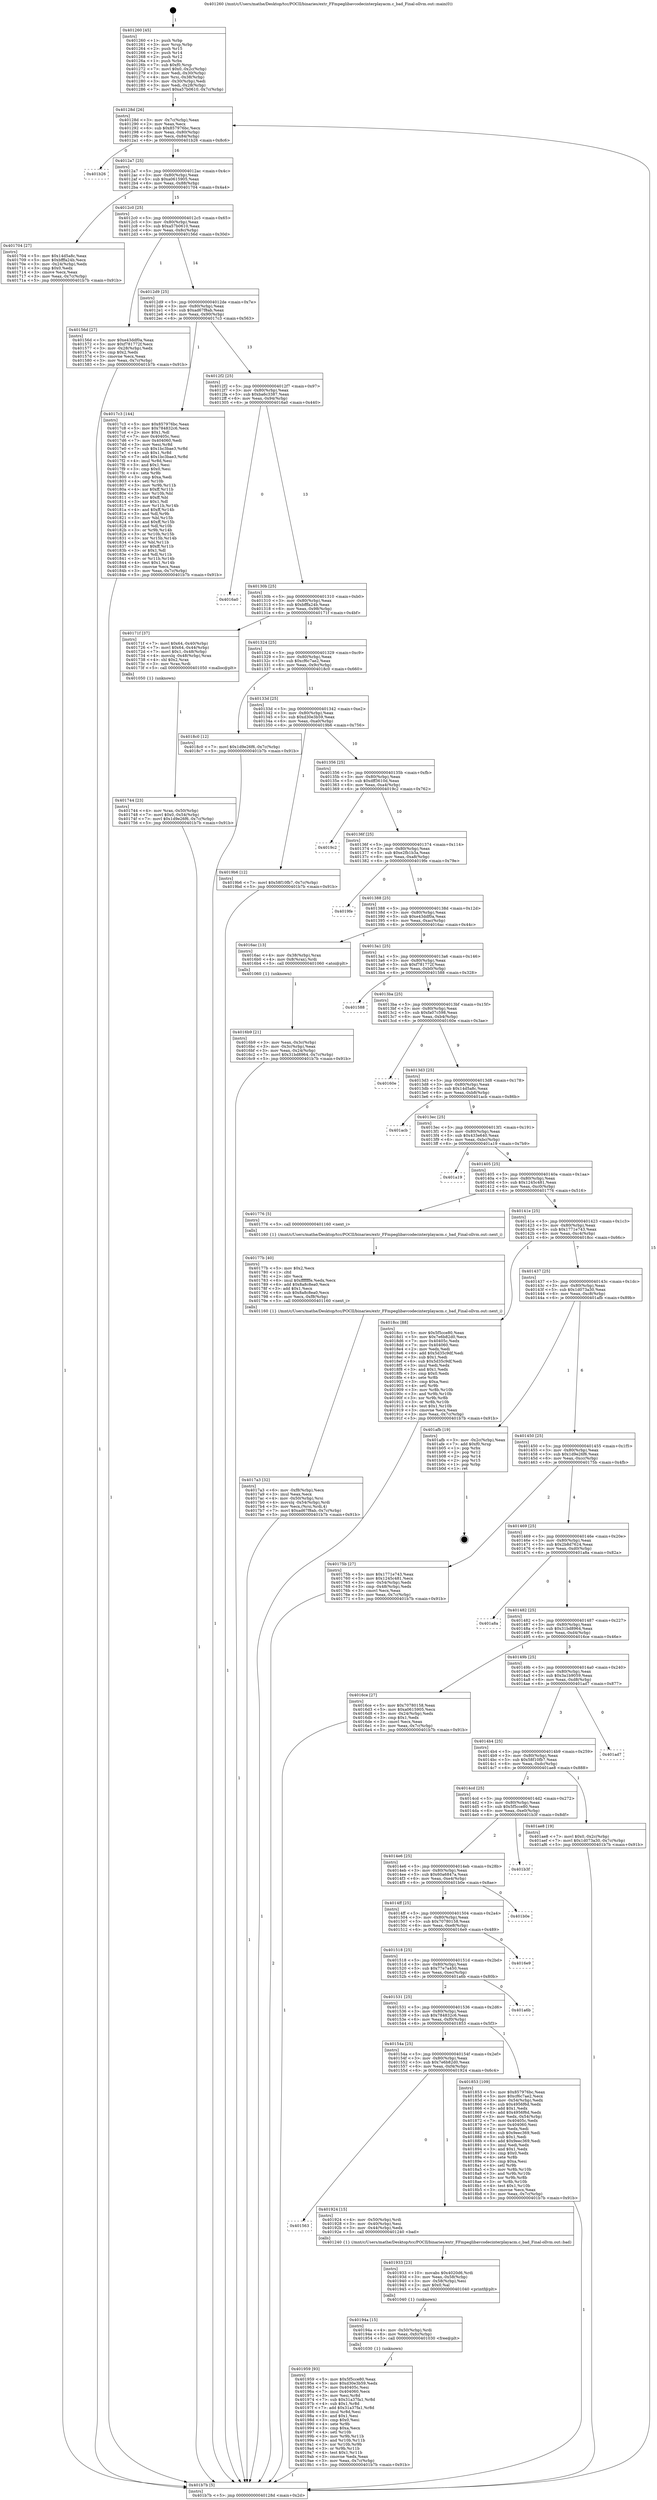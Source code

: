 digraph "0x401260" {
  label = "0x401260 (/mnt/c/Users/mathe/Desktop/tcc/POCII/binaries/extr_FFmpeglibavcodecinterplayacm.c_bad_Final-ollvm.out::main(0))"
  labelloc = "t"
  node[shape=record]

  Entry [label="",width=0.3,height=0.3,shape=circle,fillcolor=black,style=filled]
  "0x40128d" [label="{
     0x40128d [26]\l
     | [instrs]\l
     &nbsp;&nbsp;0x40128d \<+3\>: mov -0x7c(%rbp),%eax\l
     &nbsp;&nbsp;0x401290 \<+2\>: mov %eax,%ecx\l
     &nbsp;&nbsp;0x401292 \<+6\>: sub $0x857976bc,%ecx\l
     &nbsp;&nbsp;0x401298 \<+3\>: mov %eax,-0x80(%rbp)\l
     &nbsp;&nbsp;0x40129b \<+6\>: mov %ecx,-0x84(%rbp)\l
     &nbsp;&nbsp;0x4012a1 \<+6\>: je 0000000000401b26 \<main+0x8c6\>\l
  }"]
  "0x401b26" [label="{
     0x401b26\l
  }", style=dashed]
  "0x4012a7" [label="{
     0x4012a7 [25]\l
     | [instrs]\l
     &nbsp;&nbsp;0x4012a7 \<+5\>: jmp 00000000004012ac \<main+0x4c\>\l
     &nbsp;&nbsp;0x4012ac \<+3\>: mov -0x80(%rbp),%eax\l
     &nbsp;&nbsp;0x4012af \<+5\>: sub $0xa0615905,%eax\l
     &nbsp;&nbsp;0x4012b4 \<+6\>: mov %eax,-0x88(%rbp)\l
     &nbsp;&nbsp;0x4012ba \<+6\>: je 0000000000401704 \<main+0x4a4\>\l
  }"]
  Exit [label="",width=0.3,height=0.3,shape=circle,fillcolor=black,style=filled,peripheries=2]
  "0x401704" [label="{
     0x401704 [27]\l
     | [instrs]\l
     &nbsp;&nbsp;0x401704 \<+5\>: mov $0x14d5a8c,%eax\l
     &nbsp;&nbsp;0x401709 \<+5\>: mov $0xbfffa24b,%ecx\l
     &nbsp;&nbsp;0x40170e \<+3\>: mov -0x24(%rbp),%edx\l
     &nbsp;&nbsp;0x401711 \<+3\>: cmp $0x0,%edx\l
     &nbsp;&nbsp;0x401714 \<+3\>: cmove %ecx,%eax\l
     &nbsp;&nbsp;0x401717 \<+3\>: mov %eax,-0x7c(%rbp)\l
     &nbsp;&nbsp;0x40171a \<+5\>: jmp 0000000000401b7b \<main+0x91b\>\l
  }"]
  "0x4012c0" [label="{
     0x4012c0 [25]\l
     | [instrs]\l
     &nbsp;&nbsp;0x4012c0 \<+5\>: jmp 00000000004012c5 \<main+0x65\>\l
     &nbsp;&nbsp;0x4012c5 \<+3\>: mov -0x80(%rbp),%eax\l
     &nbsp;&nbsp;0x4012c8 \<+5\>: sub $0xa57b0610,%eax\l
     &nbsp;&nbsp;0x4012cd \<+6\>: mov %eax,-0x8c(%rbp)\l
     &nbsp;&nbsp;0x4012d3 \<+6\>: je 000000000040156d \<main+0x30d\>\l
  }"]
  "0x401959" [label="{
     0x401959 [93]\l
     | [instrs]\l
     &nbsp;&nbsp;0x401959 \<+5\>: mov $0x5f5cce80,%eax\l
     &nbsp;&nbsp;0x40195e \<+5\>: mov $0xd30e3b59,%edx\l
     &nbsp;&nbsp;0x401963 \<+7\>: mov 0x40405c,%esi\l
     &nbsp;&nbsp;0x40196a \<+7\>: mov 0x404060,%ecx\l
     &nbsp;&nbsp;0x401971 \<+3\>: mov %esi,%r8d\l
     &nbsp;&nbsp;0x401974 \<+7\>: sub $0x31a37fa1,%r8d\l
     &nbsp;&nbsp;0x40197b \<+4\>: sub $0x1,%r8d\l
     &nbsp;&nbsp;0x40197f \<+7\>: add $0x31a37fa1,%r8d\l
     &nbsp;&nbsp;0x401986 \<+4\>: imul %r8d,%esi\l
     &nbsp;&nbsp;0x40198a \<+3\>: and $0x1,%esi\l
     &nbsp;&nbsp;0x40198d \<+3\>: cmp $0x0,%esi\l
     &nbsp;&nbsp;0x401990 \<+4\>: sete %r9b\l
     &nbsp;&nbsp;0x401994 \<+3\>: cmp $0xa,%ecx\l
     &nbsp;&nbsp;0x401997 \<+4\>: setl %r10b\l
     &nbsp;&nbsp;0x40199b \<+3\>: mov %r9b,%r11b\l
     &nbsp;&nbsp;0x40199e \<+3\>: and %r10b,%r11b\l
     &nbsp;&nbsp;0x4019a1 \<+3\>: xor %r10b,%r9b\l
     &nbsp;&nbsp;0x4019a4 \<+3\>: or %r9b,%r11b\l
     &nbsp;&nbsp;0x4019a7 \<+4\>: test $0x1,%r11b\l
     &nbsp;&nbsp;0x4019ab \<+3\>: cmovne %edx,%eax\l
     &nbsp;&nbsp;0x4019ae \<+3\>: mov %eax,-0x7c(%rbp)\l
     &nbsp;&nbsp;0x4019b1 \<+5\>: jmp 0000000000401b7b \<main+0x91b\>\l
  }"]
  "0x40156d" [label="{
     0x40156d [27]\l
     | [instrs]\l
     &nbsp;&nbsp;0x40156d \<+5\>: mov $0xe43ddf0a,%eax\l
     &nbsp;&nbsp;0x401572 \<+5\>: mov $0xf781772f,%ecx\l
     &nbsp;&nbsp;0x401577 \<+3\>: mov -0x28(%rbp),%edx\l
     &nbsp;&nbsp;0x40157a \<+3\>: cmp $0x2,%edx\l
     &nbsp;&nbsp;0x40157d \<+3\>: cmovne %ecx,%eax\l
     &nbsp;&nbsp;0x401580 \<+3\>: mov %eax,-0x7c(%rbp)\l
     &nbsp;&nbsp;0x401583 \<+5\>: jmp 0000000000401b7b \<main+0x91b\>\l
  }"]
  "0x4012d9" [label="{
     0x4012d9 [25]\l
     | [instrs]\l
     &nbsp;&nbsp;0x4012d9 \<+5\>: jmp 00000000004012de \<main+0x7e\>\l
     &nbsp;&nbsp;0x4012de \<+3\>: mov -0x80(%rbp),%eax\l
     &nbsp;&nbsp;0x4012e1 \<+5\>: sub $0xad67f8ab,%eax\l
     &nbsp;&nbsp;0x4012e6 \<+6\>: mov %eax,-0x90(%rbp)\l
     &nbsp;&nbsp;0x4012ec \<+6\>: je 00000000004017c3 \<main+0x563\>\l
  }"]
  "0x401b7b" [label="{
     0x401b7b [5]\l
     | [instrs]\l
     &nbsp;&nbsp;0x401b7b \<+5\>: jmp 000000000040128d \<main+0x2d\>\l
  }"]
  "0x401260" [label="{
     0x401260 [45]\l
     | [instrs]\l
     &nbsp;&nbsp;0x401260 \<+1\>: push %rbp\l
     &nbsp;&nbsp;0x401261 \<+3\>: mov %rsp,%rbp\l
     &nbsp;&nbsp;0x401264 \<+2\>: push %r15\l
     &nbsp;&nbsp;0x401266 \<+2\>: push %r14\l
     &nbsp;&nbsp;0x401268 \<+2\>: push %r12\l
     &nbsp;&nbsp;0x40126a \<+1\>: push %rbx\l
     &nbsp;&nbsp;0x40126b \<+7\>: sub $0xf0,%rsp\l
     &nbsp;&nbsp;0x401272 \<+7\>: movl $0x0,-0x2c(%rbp)\l
     &nbsp;&nbsp;0x401279 \<+3\>: mov %edi,-0x30(%rbp)\l
     &nbsp;&nbsp;0x40127c \<+4\>: mov %rsi,-0x38(%rbp)\l
     &nbsp;&nbsp;0x401280 \<+3\>: mov -0x30(%rbp),%edi\l
     &nbsp;&nbsp;0x401283 \<+3\>: mov %edi,-0x28(%rbp)\l
     &nbsp;&nbsp;0x401286 \<+7\>: movl $0xa57b0610,-0x7c(%rbp)\l
  }"]
  "0x40194a" [label="{
     0x40194a [15]\l
     | [instrs]\l
     &nbsp;&nbsp;0x40194a \<+4\>: mov -0x50(%rbp),%rdi\l
     &nbsp;&nbsp;0x40194e \<+6\>: mov %eax,-0xfc(%rbp)\l
     &nbsp;&nbsp;0x401954 \<+5\>: call 0000000000401030 \<free@plt\>\l
     | [calls]\l
     &nbsp;&nbsp;0x401030 \{1\} (unknown)\l
  }"]
  "0x4017c3" [label="{
     0x4017c3 [144]\l
     | [instrs]\l
     &nbsp;&nbsp;0x4017c3 \<+5\>: mov $0x857976bc,%eax\l
     &nbsp;&nbsp;0x4017c8 \<+5\>: mov $0x784832c6,%ecx\l
     &nbsp;&nbsp;0x4017cd \<+2\>: mov $0x1,%dl\l
     &nbsp;&nbsp;0x4017cf \<+7\>: mov 0x40405c,%esi\l
     &nbsp;&nbsp;0x4017d6 \<+7\>: mov 0x404060,%edi\l
     &nbsp;&nbsp;0x4017dd \<+3\>: mov %esi,%r8d\l
     &nbsp;&nbsp;0x4017e0 \<+7\>: sub $0x1bc3bae3,%r8d\l
     &nbsp;&nbsp;0x4017e7 \<+4\>: sub $0x1,%r8d\l
     &nbsp;&nbsp;0x4017eb \<+7\>: add $0x1bc3bae3,%r8d\l
     &nbsp;&nbsp;0x4017f2 \<+4\>: imul %r8d,%esi\l
     &nbsp;&nbsp;0x4017f6 \<+3\>: and $0x1,%esi\l
     &nbsp;&nbsp;0x4017f9 \<+3\>: cmp $0x0,%esi\l
     &nbsp;&nbsp;0x4017fc \<+4\>: sete %r9b\l
     &nbsp;&nbsp;0x401800 \<+3\>: cmp $0xa,%edi\l
     &nbsp;&nbsp;0x401803 \<+4\>: setl %r10b\l
     &nbsp;&nbsp;0x401807 \<+3\>: mov %r9b,%r11b\l
     &nbsp;&nbsp;0x40180a \<+4\>: xor $0xff,%r11b\l
     &nbsp;&nbsp;0x40180e \<+3\>: mov %r10b,%bl\l
     &nbsp;&nbsp;0x401811 \<+3\>: xor $0xff,%bl\l
     &nbsp;&nbsp;0x401814 \<+3\>: xor $0x1,%dl\l
     &nbsp;&nbsp;0x401817 \<+3\>: mov %r11b,%r14b\l
     &nbsp;&nbsp;0x40181a \<+4\>: and $0xff,%r14b\l
     &nbsp;&nbsp;0x40181e \<+3\>: and %dl,%r9b\l
     &nbsp;&nbsp;0x401821 \<+3\>: mov %bl,%r15b\l
     &nbsp;&nbsp;0x401824 \<+4\>: and $0xff,%r15b\l
     &nbsp;&nbsp;0x401828 \<+3\>: and %dl,%r10b\l
     &nbsp;&nbsp;0x40182b \<+3\>: or %r9b,%r14b\l
     &nbsp;&nbsp;0x40182e \<+3\>: or %r10b,%r15b\l
     &nbsp;&nbsp;0x401831 \<+3\>: xor %r15b,%r14b\l
     &nbsp;&nbsp;0x401834 \<+3\>: or %bl,%r11b\l
     &nbsp;&nbsp;0x401837 \<+4\>: xor $0xff,%r11b\l
     &nbsp;&nbsp;0x40183b \<+3\>: or $0x1,%dl\l
     &nbsp;&nbsp;0x40183e \<+3\>: and %dl,%r11b\l
     &nbsp;&nbsp;0x401841 \<+3\>: or %r11b,%r14b\l
     &nbsp;&nbsp;0x401844 \<+4\>: test $0x1,%r14b\l
     &nbsp;&nbsp;0x401848 \<+3\>: cmovne %ecx,%eax\l
     &nbsp;&nbsp;0x40184b \<+3\>: mov %eax,-0x7c(%rbp)\l
     &nbsp;&nbsp;0x40184e \<+5\>: jmp 0000000000401b7b \<main+0x91b\>\l
  }"]
  "0x4012f2" [label="{
     0x4012f2 [25]\l
     | [instrs]\l
     &nbsp;&nbsp;0x4012f2 \<+5\>: jmp 00000000004012f7 \<main+0x97\>\l
     &nbsp;&nbsp;0x4012f7 \<+3\>: mov -0x80(%rbp),%eax\l
     &nbsp;&nbsp;0x4012fa \<+5\>: sub $0xba6c3387,%eax\l
     &nbsp;&nbsp;0x4012ff \<+6\>: mov %eax,-0x94(%rbp)\l
     &nbsp;&nbsp;0x401305 \<+6\>: je 00000000004016a0 \<main+0x440\>\l
  }"]
  "0x401933" [label="{
     0x401933 [23]\l
     | [instrs]\l
     &nbsp;&nbsp;0x401933 \<+10\>: movabs $0x4020d6,%rdi\l
     &nbsp;&nbsp;0x40193d \<+3\>: mov %eax,-0x58(%rbp)\l
     &nbsp;&nbsp;0x401940 \<+3\>: mov -0x58(%rbp),%esi\l
     &nbsp;&nbsp;0x401943 \<+2\>: mov $0x0,%al\l
     &nbsp;&nbsp;0x401945 \<+5\>: call 0000000000401040 \<printf@plt\>\l
     | [calls]\l
     &nbsp;&nbsp;0x401040 \{1\} (unknown)\l
  }"]
  "0x4016a0" [label="{
     0x4016a0\l
  }", style=dashed]
  "0x40130b" [label="{
     0x40130b [25]\l
     | [instrs]\l
     &nbsp;&nbsp;0x40130b \<+5\>: jmp 0000000000401310 \<main+0xb0\>\l
     &nbsp;&nbsp;0x401310 \<+3\>: mov -0x80(%rbp),%eax\l
     &nbsp;&nbsp;0x401313 \<+5\>: sub $0xbfffa24b,%eax\l
     &nbsp;&nbsp;0x401318 \<+6\>: mov %eax,-0x98(%rbp)\l
     &nbsp;&nbsp;0x40131e \<+6\>: je 000000000040171f \<main+0x4bf\>\l
  }"]
  "0x401563" [label="{
     0x401563\l
  }", style=dashed]
  "0x40171f" [label="{
     0x40171f [37]\l
     | [instrs]\l
     &nbsp;&nbsp;0x40171f \<+7\>: movl $0x64,-0x40(%rbp)\l
     &nbsp;&nbsp;0x401726 \<+7\>: movl $0x64,-0x44(%rbp)\l
     &nbsp;&nbsp;0x40172d \<+7\>: movl $0x1,-0x48(%rbp)\l
     &nbsp;&nbsp;0x401734 \<+4\>: movslq -0x48(%rbp),%rax\l
     &nbsp;&nbsp;0x401738 \<+4\>: shl $0x2,%rax\l
     &nbsp;&nbsp;0x40173c \<+3\>: mov %rax,%rdi\l
     &nbsp;&nbsp;0x40173f \<+5\>: call 0000000000401050 \<malloc@plt\>\l
     | [calls]\l
     &nbsp;&nbsp;0x401050 \{1\} (unknown)\l
  }"]
  "0x401324" [label="{
     0x401324 [25]\l
     | [instrs]\l
     &nbsp;&nbsp;0x401324 \<+5\>: jmp 0000000000401329 \<main+0xc9\>\l
     &nbsp;&nbsp;0x401329 \<+3\>: mov -0x80(%rbp),%eax\l
     &nbsp;&nbsp;0x40132c \<+5\>: sub $0xcf6c7ae2,%eax\l
     &nbsp;&nbsp;0x401331 \<+6\>: mov %eax,-0x9c(%rbp)\l
     &nbsp;&nbsp;0x401337 \<+6\>: je 00000000004018c0 \<main+0x660\>\l
  }"]
  "0x401924" [label="{
     0x401924 [15]\l
     | [instrs]\l
     &nbsp;&nbsp;0x401924 \<+4\>: mov -0x50(%rbp),%rdi\l
     &nbsp;&nbsp;0x401928 \<+3\>: mov -0x40(%rbp),%esi\l
     &nbsp;&nbsp;0x40192b \<+3\>: mov -0x44(%rbp),%edx\l
     &nbsp;&nbsp;0x40192e \<+5\>: call 0000000000401240 \<bad\>\l
     | [calls]\l
     &nbsp;&nbsp;0x401240 \{1\} (/mnt/c/Users/mathe/Desktop/tcc/POCII/binaries/extr_FFmpeglibavcodecinterplayacm.c_bad_Final-ollvm.out::bad)\l
  }"]
  "0x4018c0" [label="{
     0x4018c0 [12]\l
     | [instrs]\l
     &nbsp;&nbsp;0x4018c0 \<+7\>: movl $0x1d9e26f6,-0x7c(%rbp)\l
     &nbsp;&nbsp;0x4018c7 \<+5\>: jmp 0000000000401b7b \<main+0x91b\>\l
  }"]
  "0x40133d" [label="{
     0x40133d [25]\l
     | [instrs]\l
     &nbsp;&nbsp;0x40133d \<+5\>: jmp 0000000000401342 \<main+0xe2\>\l
     &nbsp;&nbsp;0x401342 \<+3\>: mov -0x80(%rbp),%eax\l
     &nbsp;&nbsp;0x401345 \<+5\>: sub $0xd30e3b59,%eax\l
     &nbsp;&nbsp;0x40134a \<+6\>: mov %eax,-0xa0(%rbp)\l
     &nbsp;&nbsp;0x401350 \<+6\>: je 00000000004019b6 \<main+0x756\>\l
  }"]
  "0x40154a" [label="{
     0x40154a [25]\l
     | [instrs]\l
     &nbsp;&nbsp;0x40154a \<+5\>: jmp 000000000040154f \<main+0x2ef\>\l
     &nbsp;&nbsp;0x40154f \<+3\>: mov -0x80(%rbp),%eax\l
     &nbsp;&nbsp;0x401552 \<+5\>: sub $0x7e6b82d0,%eax\l
     &nbsp;&nbsp;0x401557 \<+6\>: mov %eax,-0xf4(%rbp)\l
     &nbsp;&nbsp;0x40155d \<+6\>: je 0000000000401924 \<main+0x6c4\>\l
  }"]
  "0x4019b6" [label="{
     0x4019b6 [12]\l
     | [instrs]\l
     &nbsp;&nbsp;0x4019b6 \<+7\>: movl $0x58f10fb7,-0x7c(%rbp)\l
     &nbsp;&nbsp;0x4019bd \<+5\>: jmp 0000000000401b7b \<main+0x91b\>\l
  }"]
  "0x401356" [label="{
     0x401356 [25]\l
     | [instrs]\l
     &nbsp;&nbsp;0x401356 \<+5\>: jmp 000000000040135b \<main+0xfb\>\l
     &nbsp;&nbsp;0x40135b \<+3\>: mov -0x80(%rbp),%eax\l
     &nbsp;&nbsp;0x40135e \<+5\>: sub $0xdff3610d,%eax\l
     &nbsp;&nbsp;0x401363 \<+6\>: mov %eax,-0xa4(%rbp)\l
     &nbsp;&nbsp;0x401369 \<+6\>: je 00000000004019c2 \<main+0x762\>\l
  }"]
  "0x401853" [label="{
     0x401853 [109]\l
     | [instrs]\l
     &nbsp;&nbsp;0x401853 \<+5\>: mov $0x857976bc,%eax\l
     &nbsp;&nbsp;0x401858 \<+5\>: mov $0xcf6c7ae2,%ecx\l
     &nbsp;&nbsp;0x40185d \<+3\>: mov -0x54(%rbp),%edx\l
     &nbsp;&nbsp;0x401860 \<+6\>: sub $0x4956f6d,%edx\l
     &nbsp;&nbsp;0x401866 \<+3\>: add $0x1,%edx\l
     &nbsp;&nbsp;0x401869 \<+6\>: add $0x4956f6d,%edx\l
     &nbsp;&nbsp;0x40186f \<+3\>: mov %edx,-0x54(%rbp)\l
     &nbsp;&nbsp;0x401872 \<+7\>: mov 0x40405c,%edx\l
     &nbsp;&nbsp;0x401879 \<+7\>: mov 0x404060,%esi\l
     &nbsp;&nbsp;0x401880 \<+2\>: mov %edx,%edi\l
     &nbsp;&nbsp;0x401882 \<+6\>: sub $0x9eec369,%edi\l
     &nbsp;&nbsp;0x401888 \<+3\>: sub $0x1,%edi\l
     &nbsp;&nbsp;0x40188b \<+6\>: add $0x9eec369,%edi\l
     &nbsp;&nbsp;0x401891 \<+3\>: imul %edi,%edx\l
     &nbsp;&nbsp;0x401894 \<+3\>: and $0x1,%edx\l
     &nbsp;&nbsp;0x401897 \<+3\>: cmp $0x0,%edx\l
     &nbsp;&nbsp;0x40189a \<+4\>: sete %r8b\l
     &nbsp;&nbsp;0x40189e \<+3\>: cmp $0xa,%esi\l
     &nbsp;&nbsp;0x4018a1 \<+4\>: setl %r9b\l
     &nbsp;&nbsp;0x4018a5 \<+3\>: mov %r8b,%r10b\l
     &nbsp;&nbsp;0x4018a8 \<+3\>: and %r9b,%r10b\l
     &nbsp;&nbsp;0x4018ab \<+3\>: xor %r9b,%r8b\l
     &nbsp;&nbsp;0x4018ae \<+3\>: or %r8b,%r10b\l
     &nbsp;&nbsp;0x4018b1 \<+4\>: test $0x1,%r10b\l
     &nbsp;&nbsp;0x4018b5 \<+3\>: cmovne %ecx,%eax\l
     &nbsp;&nbsp;0x4018b8 \<+3\>: mov %eax,-0x7c(%rbp)\l
     &nbsp;&nbsp;0x4018bb \<+5\>: jmp 0000000000401b7b \<main+0x91b\>\l
  }"]
  "0x4019c2" [label="{
     0x4019c2\l
  }", style=dashed]
  "0x40136f" [label="{
     0x40136f [25]\l
     | [instrs]\l
     &nbsp;&nbsp;0x40136f \<+5\>: jmp 0000000000401374 \<main+0x114\>\l
     &nbsp;&nbsp;0x401374 \<+3\>: mov -0x80(%rbp),%eax\l
     &nbsp;&nbsp;0x401377 \<+5\>: sub $0xe2fb1b3a,%eax\l
     &nbsp;&nbsp;0x40137c \<+6\>: mov %eax,-0xa8(%rbp)\l
     &nbsp;&nbsp;0x401382 \<+6\>: je 00000000004019fe \<main+0x79e\>\l
  }"]
  "0x401531" [label="{
     0x401531 [25]\l
     | [instrs]\l
     &nbsp;&nbsp;0x401531 \<+5\>: jmp 0000000000401536 \<main+0x2d6\>\l
     &nbsp;&nbsp;0x401536 \<+3\>: mov -0x80(%rbp),%eax\l
     &nbsp;&nbsp;0x401539 \<+5\>: sub $0x784832c6,%eax\l
     &nbsp;&nbsp;0x40153e \<+6\>: mov %eax,-0xf0(%rbp)\l
     &nbsp;&nbsp;0x401544 \<+6\>: je 0000000000401853 \<main+0x5f3\>\l
  }"]
  "0x4019fe" [label="{
     0x4019fe\l
  }", style=dashed]
  "0x401388" [label="{
     0x401388 [25]\l
     | [instrs]\l
     &nbsp;&nbsp;0x401388 \<+5\>: jmp 000000000040138d \<main+0x12d\>\l
     &nbsp;&nbsp;0x40138d \<+3\>: mov -0x80(%rbp),%eax\l
     &nbsp;&nbsp;0x401390 \<+5\>: sub $0xe43ddf0a,%eax\l
     &nbsp;&nbsp;0x401395 \<+6\>: mov %eax,-0xac(%rbp)\l
     &nbsp;&nbsp;0x40139b \<+6\>: je 00000000004016ac \<main+0x44c\>\l
  }"]
  "0x401a6b" [label="{
     0x401a6b\l
  }", style=dashed]
  "0x4016ac" [label="{
     0x4016ac [13]\l
     | [instrs]\l
     &nbsp;&nbsp;0x4016ac \<+4\>: mov -0x38(%rbp),%rax\l
     &nbsp;&nbsp;0x4016b0 \<+4\>: mov 0x8(%rax),%rdi\l
     &nbsp;&nbsp;0x4016b4 \<+5\>: call 0000000000401060 \<atoi@plt\>\l
     | [calls]\l
     &nbsp;&nbsp;0x401060 \{1\} (unknown)\l
  }"]
  "0x4013a1" [label="{
     0x4013a1 [25]\l
     | [instrs]\l
     &nbsp;&nbsp;0x4013a1 \<+5\>: jmp 00000000004013a6 \<main+0x146\>\l
     &nbsp;&nbsp;0x4013a6 \<+3\>: mov -0x80(%rbp),%eax\l
     &nbsp;&nbsp;0x4013a9 \<+5\>: sub $0xf781772f,%eax\l
     &nbsp;&nbsp;0x4013ae \<+6\>: mov %eax,-0xb0(%rbp)\l
     &nbsp;&nbsp;0x4013b4 \<+6\>: je 0000000000401588 \<main+0x328\>\l
  }"]
  "0x4016b9" [label="{
     0x4016b9 [21]\l
     | [instrs]\l
     &nbsp;&nbsp;0x4016b9 \<+3\>: mov %eax,-0x3c(%rbp)\l
     &nbsp;&nbsp;0x4016bc \<+3\>: mov -0x3c(%rbp),%eax\l
     &nbsp;&nbsp;0x4016bf \<+3\>: mov %eax,-0x24(%rbp)\l
     &nbsp;&nbsp;0x4016c2 \<+7\>: movl $0x31bd8964,-0x7c(%rbp)\l
     &nbsp;&nbsp;0x4016c9 \<+5\>: jmp 0000000000401b7b \<main+0x91b\>\l
  }"]
  "0x401518" [label="{
     0x401518 [25]\l
     | [instrs]\l
     &nbsp;&nbsp;0x401518 \<+5\>: jmp 000000000040151d \<main+0x2bd\>\l
     &nbsp;&nbsp;0x40151d \<+3\>: mov -0x80(%rbp),%eax\l
     &nbsp;&nbsp;0x401520 \<+5\>: sub $0x77e7a450,%eax\l
     &nbsp;&nbsp;0x401525 \<+6\>: mov %eax,-0xec(%rbp)\l
     &nbsp;&nbsp;0x40152b \<+6\>: je 0000000000401a6b \<main+0x80b\>\l
  }"]
  "0x401588" [label="{
     0x401588\l
  }", style=dashed]
  "0x4013ba" [label="{
     0x4013ba [25]\l
     | [instrs]\l
     &nbsp;&nbsp;0x4013ba \<+5\>: jmp 00000000004013bf \<main+0x15f\>\l
     &nbsp;&nbsp;0x4013bf \<+3\>: mov -0x80(%rbp),%eax\l
     &nbsp;&nbsp;0x4013c2 \<+5\>: sub $0xfa07c598,%eax\l
     &nbsp;&nbsp;0x4013c7 \<+6\>: mov %eax,-0xb4(%rbp)\l
     &nbsp;&nbsp;0x4013cd \<+6\>: je 000000000040160e \<main+0x3ae\>\l
  }"]
  "0x4016e9" [label="{
     0x4016e9\l
  }", style=dashed]
  "0x40160e" [label="{
     0x40160e\l
  }", style=dashed]
  "0x4013d3" [label="{
     0x4013d3 [25]\l
     | [instrs]\l
     &nbsp;&nbsp;0x4013d3 \<+5\>: jmp 00000000004013d8 \<main+0x178\>\l
     &nbsp;&nbsp;0x4013d8 \<+3\>: mov -0x80(%rbp),%eax\l
     &nbsp;&nbsp;0x4013db \<+5\>: sub $0x14d5a8c,%eax\l
     &nbsp;&nbsp;0x4013e0 \<+6\>: mov %eax,-0xb8(%rbp)\l
     &nbsp;&nbsp;0x4013e6 \<+6\>: je 0000000000401acb \<main+0x86b\>\l
  }"]
  "0x4014ff" [label="{
     0x4014ff [25]\l
     | [instrs]\l
     &nbsp;&nbsp;0x4014ff \<+5\>: jmp 0000000000401504 \<main+0x2a4\>\l
     &nbsp;&nbsp;0x401504 \<+3\>: mov -0x80(%rbp),%eax\l
     &nbsp;&nbsp;0x401507 \<+5\>: sub $0x70780158,%eax\l
     &nbsp;&nbsp;0x40150c \<+6\>: mov %eax,-0xe8(%rbp)\l
     &nbsp;&nbsp;0x401512 \<+6\>: je 00000000004016e9 \<main+0x489\>\l
  }"]
  "0x401acb" [label="{
     0x401acb\l
  }", style=dashed]
  "0x4013ec" [label="{
     0x4013ec [25]\l
     | [instrs]\l
     &nbsp;&nbsp;0x4013ec \<+5\>: jmp 00000000004013f1 \<main+0x191\>\l
     &nbsp;&nbsp;0x4013f1 \<+3\>: mov -0x80(%rbp),%eax\l
     &nbsp;&nbsp;0x4013f4 \<+5\>: sub $0x433e640,%eax\l
     &nbsp;&nbsp;0x4013f9 \<+6\>: mov %eax,-0xbc(%rbp)\l
     &nbsp;&nbsp;0x4013ff \<+6\>: je 0000000000401a19 \<main+0x7b9\>\l
  }"]
  "0x401b0e" [label="{
     0x401b0e\l
  }", style=dashed]
  "0x401a19" [label="{
     0x401a19\l
  }", style=dashed]
  "0x401405" [label="{
     0x401405 [25]\l
     | [instrs]\l
     &nbsp;&nbsp;0x401405 \<+5\>: jmp 000000000040140a \<main+0x1aa\>\l
     &nbsp;&nbsp;0x40140a \<+3\>: mov -0x80(%rbp),%eax\l
     &nbsp;&nbsp;0x40140d \<+5\>: sub $0x1245c481,%eax\l
     &nbsp;&nbsp;0x401412 \<+6\>: mov %eax,-0xc0(%rbp)\l
     &nbsp;&nbsp;0x401418 \<+6\>: je 0000000000401776 \<main+0x516\>\l
  }"]
  "0x4014e6" [label="{
     0x4014e6 [25]\l
     | [instrs]\l
     &nbsp;&nbsp;0x4014e6 \<+5\>: jmp 00000000004014eb \<main+0x28b\>\l
     &nbsp;&nbsp;0x4014eb \<+3\>: mov -0x80(%rbp),%eax\l
     &nbsp;&nbsp;0x4014ee \<+5\>: sub $0x60a6847a,%eax\l
     &nbsp;&nbsp;0x4014f3 \<+6\>: mov %eax,-0xe4(%rbp)\l
     &nbsp;&nbsp;0x4014f9 \<+6\>: je 0000000000401b0e \<main+0x8ae\>\l
  }"]
  "0x401776" [label="{
     0x401776 [5]\l
     | [instrs]\l
     &nbsp;&nbsp;0x401776 \<+5\>: call 0000000000401160 \<next_i\>\l
     | [calls]\l
     &nbsp;&nbsp;0x401160 \{1\} (/mnt/c/Users/mathe/Desktop/tcc/POCII/binaries/extr_FFmpeglibavcodecinterplayacm.c_bad_Final-ollvm.out::next_i)\l
  }"]
  "0x40141e" [label="{
     0x40141e [25]\l
     | [instrs]\l
     &nbsp;&nbsp;0x40141e \<+5\>: jmp 0000000000401423 \<main+0x1c3\>\l
     &nbsp;&nbsp;0x401423 \<+3\>: mov -0x80(%rbp),%eax\l
     &nbsp;&nbsp;0x401426 \<+5\>: sub $0x1771e743,%eax\l
     &nbsp;&nbsp;0x40142b \<+6\>: mov %eax,-0xc4(%rbp)\l
     &nbsp;&nbsp;0x401431 \<+6\>: je 00000000004018cc \<main+0x66c\>\l
  }"]
  "0x401b3f" [label="{
     0x401b3f\l
  }", style=dashed]
  "0x4018cc" [label="{
     0x4018cc [88]\l
     | [instrs]\l
     &nbsp;&nbsp;0x4018cc \<+5\>: mov $0x5f5cce80,%eax\l
     &nbsp;&nbsp;0x4018d1 \<+5\>: mov $0x7e6b82d0,%ecx\l
     &nbsp;&nbsp;0x4018d6 \<+7\>: mov 0x40405c,%edx\l
     &nbsp;&nbsp;0x4018dd \<+7\>: mov 0x404060,%esi\l
     &nbsp;&nbsp;0x4018e4 \<+2\>: mov %edx,%edi\l
     &nbsp;&nbsp;0x4018e6 \<+6\>: add $0x5d35c9df,%edi\l
     &nbsp;&nbsp;0x4018ec \<+3\>: sub $0x1,%edi\l
     &nbsp;&nbsp;0x4018ef \<+6\>: sub $0x5d35c9df,%edi\l
     &nbsp;&nbsp;0x4018f5 \<+3\>: imul %edi,%edx\l
     &nbsp;&nbsp;0x4018f8 \<+3\>: and $0x1,%edx\l
     &nbsp;&nbsp;0x4018fb \<+3\>: cmp $0x0,%edx\l
     &nbsp;&nbsp;0x4018fe \<+4\>: sete %r8b\l
     &nbsp;&nbsp;0x401902 \<+3\>: cmp $0xa,%esi\l
     &nbsp;&nbsp;0x401905 \<+4\>: setl %r9b\l
     &nbsp;&nbsp;0x401909 \<+3\>: mov %r8b,%r10b\l
     &nbsp;&nbsp;0x40190c \<+3\>: and %r9b,%r10b\l
     &nbsp;&nbsp;0x40190f \<+3\>: xor %r9b,%r8b\l
     &nbsp;&nbsp;0x401912 \<+3\>: or %r8b,%r10b\l
     &nbsp;&nbsp;0x401915 \<+4\>: test $0x1,%r10b\l
     &nbsp;&nbsp;0x401919 \<+3\>: cmovne %ecx,%eax\l
     &nbsp;&nbsp;0x40191c \<+3\>: mov %eax,-0x7c(%rbp)\l
     &nbsp;&nbsp;0x40191f \<+5\>: jmp 0000000000401b7b \<main+0x91b\>\l
  }"]
  "0x401437" [label="{
     0x401437 [25]\l
     | [instrs]\l
     &nbsp;&nbsp;0x401437 \<+5\>: jmp 000000000040143c \<main+0x1dc\>\l
     &nbsp;&nbsp;0x40143c \<+3\>: mov -0x80(%rbp),%eax\l
     &nbsp;&nbsp;0x40143f \<+5\>: sub $0x1d073a30,%eax\l
     &nbsp;&nbsp;0x401444 \<+6\>: mov %eax,-0xc8(%rbp)\l
     &nbsp;&nbsp;0x40144a \<+6\>: je 0000000000401afb \<main+0x89b\>\l
  }"]
  "0x4014cd" [label="{
     0x4014cd [25]\l
     | [instrs]\l
     &nbsp;&nbsp;0x4014cd \<+5\>: jmp 00000000004014d2 \<main+0x272\>\l
     &nbsp;&nbsp;0x4014d2 \<+3\>: mov -0x80(%rbp),%eax\l
     &nbsp;&nbsp;0x4014d5 \<+5\>: sub $0x5f5cce80,%eax\l
     &nbsp;&nbsp;0x4014da \<+6\>: mov %eax,-0xe0(%rbp)\l
     &nbsp;&nbsp;0x4014e0 \<+6\>: je 0000000000401b3f \<main+0x8df\>\l
  }"]
  "0x401afb" [label="{
     0x401afb [19]\l
     | [instrs]\l
     &nbsp;&nbsp;0x401afb \<+3\>: mov -0x2c(%rbp),%eax\l
     &nbsp;&nbsp;0x401afe \<+7\>: add $0xf0,%rsp\l
     &nbsp;&nbsp;0x401b05 \<+1\>: pop %rbx\l
     &nbsp;&nbsp;0x401b06 \<+2\>: pop %r12\l
     &nbsp;&nbsp;0x401b08 \<+2\>: pop %r14\l
     &nbsp;&nbsp;0x401b0a \<+2\>: pop %r15\l
     &nbsp;&nbsp;0x401b0c \<+1\>: pop %rbp\l
     &nbsp;&nbsp;0x401b0d \<+1\>: ret\l
  }"]
  "0x401450" [label="{
     0x401450 [25]\l
     | [instrs]\l
     &nbsp;&nbsp;0x401450 \<+5\>: jmp 0000000000401455 \<main+0x1f5\>\l
     &nbsp;&nbsp;0x401455 \<+3\>: mov -0x80(%rbp),%eax\l
     &nbsp;&nbsp;0x401458 \<+5\>: sub $0x1d9e26f6,%eax\l
     &nbsp;&nbsp;0x40145d \<+6\>: mov %eax,-0xcc(%rbp)\l
     &nbsp;&nbsp;0x401463 \<+6\>: je 000000000040175b \<main+0x4fb\>\l
  }"]
  "0x401ae8" [label="{
     0x401ae8 [19]\l
     | [instrs]\l
     &nbsp;&nbsp;0x401ae8 \<+7\>: movl $0x0,-0x2c(%rbp)\l
     &nbsp;&nbsp;0x401aef \<+7\>: movl $0x1d073a30,-0x7c(%rbp)\l
     &nbsp;&nbsp;0x401af6 \<+5\>: jmp 0000000000401b7b \<main+0x91b\>\l
  }"]
  "0x40175b" [label="{
     0x40175b [27]\l
     | [instrs]\l
     &nbsp;&nbsp;0x40175b \<+5\>: mov $0x1771e743,%eax\l
     &nbsp;&nbsp;0x401760 \<+5\>: mov $0x1245c481,%ecx\l
     &nbsp;&nbsp;0x401765 \<+3\>: mov -0x54(%rbp),%edx\l
     &nbsp;&nbsp;0x401768 \<+3\>: cmp -0x48(%rbp),%edx\l
     &nbsp;&nbsp;0x40176b \<+3\>: cmovl %ecx,%eax\l
     &nbsp;&nbsp;0x40176e \<+3\>: mov %eax,-0x7c(%rbp)\l
     &nbsp;&nbsp;0x401771 \<+5\>: jmp 0000000000401b7b \<main+0x91b\>\l
  }"]
  "0x401469" [label="{
     0x401469 [25]\l
     | [instrs]\l
     &nbsp;&nbsp;0x401469 \<+5\>: jmp 000000000040146e \<main+0x20e\>\l
     &nbsp;&nbsp;0x40146e \<+3\>: mov -0x80(%rbp),%eax\l
     &nbsp;&nbsp;0x401471 \<+5\>: sub $0x2b8d7624,%eax\l
     &nbsp;&nbsp;0x401476 \<+6\>: mov %eax,-0xd0(%rbp)\l
     &nbsp;&nbsp;0x40147c \<+6\>: je 0000000000401a8a \<main+0x82a\>\l
  }"]
  "0x4014b4" [label="{
     0x4014b4 [25]\l
     | [instrs]\l
     &nbsp;&nbsp;0x4014b4 \<+5\>: jmp 00000000004014b9 \<main+0x259\>\l
     &nbsp;&nbsp;0x4014b9 \<+3\>: mov -0x80(%rbp),%eax\l
     &nbsp;&nbsp;0x4014bc \<+5\>: sub $0x58f10fb7,%eax\l
     &nbsp;&nbsp;0x4014c1 \<+6\>: mov %eax,-0xdc(%rbp)\l
     &nbsp;&nbsp;0x4014c7 \<+6\>: je 0000000000401ae8 \<main+0x888\>\l
  }"]
  "0x401a8a" [label="{
     0x401a8a\l
  }", style=dashed]
  "0x401482" [label="{
     0x401482 [25]\l
     | [instrs]\l
     &nbsp;&nbsp;0x401482 \<+5\>: jmp 0000000000401487 \<main+0x227\>\l
     &nbsp;&nbsp;0x401487 \<+3\>: mov -0x80(%rbp),%eax\l
     &nbsp;&nbsp;0x40148a \<+5\>: sub $0x31bd8964,%eax\l
     &nbsp;&nbsp;0x40148f \<+6\>: mov %eax,-0xd4(%rbp)\l
     &nbsp;&nbsp;0x401495 \<+6\>: je 00000000004016ce \<main+0x46e\>\l
  }"]
  "0x401ad7" [label="{
     0x401ad7\l
  }", style=dashed]
  "0x4016ce" [label="{
     0x4016ce [27]\l
     | [instrs]\l
     &nbsp;&nbsp;0x4016ce \<+5\>: mov $0x70780158,%eax\l
     &nbsp;&nbsp;0x4016d3 \<+5\>: mov $0xa0615905,%ecx\l
     &nbsp;&nbsp;0x4016d8 \<+3\>: mov -0x24(%rbp),%edx\l
     &nbsp;&nbsp;0x4016db \<+3\>: cmp $0x1,%edx\l
     &nbsp;&nbsp;0x4016de \<+3\>: cmovl %ecx,%eax\l
     &nbsp;&nbsp;0x4016e1 \<+3\>: mov %eax,-0x7c(%rbp)\l
     &nbsp;&nbsp;0x4016e4 \<+5\>: jmp 0000000000401b7b \<main+0x91b\>\l
  }"]
  "0x40149b" [label="{
     0x40149b [25]\l
     | [instrs]\l
     &nbsp;&nbsp;0x40149b \<+5\>: jmp 00000000004014a0 \<main+0x240\>\l
     &nbsp;&nbsp;0x4014a0 \<+3\>: mov -0x80(%rbp),%eax\l
     &nbsp;&nbsp;0x4014a3 \<+5\>: sub $0x3a1b9059,%eax\l
     &nbsp;&nbsp;0x4014a8 \<+6\>: mov %eax,-0xd8(%rbp)\l
     &nbsp;&nbsp;0x4014ae \<+6\>: je 0000000000401ad7 \<main+0x877\>\l
  }"]
  "0x401744" [label="{
     0x401744 [23]\l
     | [instrs]\l
     &nbsp;&nbsp;0x401744 \<+4\>: mov %rax,-0x50(%rbp)\l
     &nbsp;&nbsp;0x401748 \<+7\>: movl $0x0,-0x54(%rbp)\l
     &nbsp;&nbsp;0x40174f \<+7\>: movl $0x1d9e26f6,-0x7c(%rbp)\l
     &nbsp;&nbsp;0x401756 \<+5\>: jmp 0000000000401b7b \<main+0x91b\>\l
  }"]
  "0x40177b" [label="{
     0x40177b [40]\l
     | [instrs]\l
     &nbsp;&nbsp;0x40177b \<+5\>: mov $0x2,%ecx\l
     &nbsp;&nbsp;0x401780 \<+1\>: cltd\l
     &nbsp;&nbsp;0x401781 \<+2\>: idiv %ecx\l
     &nbsp;&nbsp;0x401783 \<+6\>: imul $0xfffffffe,%edx,%ecx\l
     &nbsp;&nbsp;0x401789 \<+6\>: add $0x8a8c8ea0,%ecx\l
     &nbsp;&nbsp;0x40178f \<+3\>: add $0x1,%ecx\l
     &nbsp;&nbsp;0x401792 \<+6\>: sub $0x8a8c8ea0,%ecx\l
     &nbsp;&nbsp;0x401798 \<+6\>: mov %ecx,-0xf8(%rbp)\l
     &nbsp;&nbsp;0x40179e \<+5\>: call 0000000000401160 \<next_i\>\l
     | [calls]\l
     &nbsp;&nbsp;0x401160 \{1\} (/mnt/c/Users/mathe/Desktop/tcc/POCII/binaries/extr_FFmpeglibavcodecinterplayacm.c_bad_Final-ollvm.out::next_i)\l
  }"]
  "0x4017a3" [label="{
     0x4017a3 [32]\l
     | [instrs]\l
     &nbsp;&nbsp;0x4017a3 \<+6\>: mov -0xf8(%rbp),%ecx\l
     &nbsp;&nbsp;0x4017a9 \<+3\>: imul %eax,%ecx\l
     &nbsp;&nbsp;0x4017ac \<+4\>: mov -0x50(%rbp),%rsi\l
     &nbsp;&nbsp;0x4017b0 \<+4\>: movslq -0x54(%rbp),%rdi\l
     &nbsp;&nbsp;0x4017b4 \<+3\>: mov %ecx,(%rsi,%rdi,4)\l
     &nbsp;&nbsp;0x4017b7 \<+7\>: movl $0xad67f8ab,-0x7c(%rbp)\l
     &nbsp;&nbsp;0x4017be \<+5\>: jmp 0000000000401b7b \<main+0x91b\>\l
  }"]
  Entry -> "0x401260" [label=" 1"]
  "0x40128d" -> "0x401b26" [label=" 0"]
  "0x40128d" -> "0x4012a7" [label=" 16"]
  "0x401afb" -> Exit [label=" 1"]
  "0x4012a7" -> "0x401704" [label=" 1"]
  "0x4012a7" -> "0x4012c0" [label=" 15"]
  "0x401ae8" -> "0x401b7b" [label=" 1"]
  "0x4012c0" -> "0x40156d" [label=" 1"]
  "0x4012c0" -> "0x4012d9" [label=" 14"]
  "0x40156d" -> "0x401b7b" [label=" 1"]
  "0x401260" -> "0x40128d" [label=" 1"]
  "0x401b7b" -> "0x40128d" [label=" 15"]
  "0x4019b6" -> "0x401b7b" [label=" 1"]
  "0x4012d9" -> "0x4017c3" [label=" 1"]
  "0x4012d9" -> "0x4012f2" [label=" 13"]
  "0x401959" -> "0x401b7b" [label=" 1"]
  "0x4012f2" -> "0x4016a0" [label=" 0"]
  "0x4012f2" -> "0x40130b" [label=" 13"]
  "0x40194a" -> "0x401959" [label=" 1"]
  "0x40130b" -> "0x40171f" [label=" 1"]
  "0x40130b" -> "0x401324" [label=" 12"]
  "0x401933" -> "0x40194a" [label=" 1"]
  "0x401324" -> "0x4018c0" [label=" 1"]
  "0x401324" -> "0x40133d" [label=" 11"]
  "0x401924" -> "0x401933" [label=" 1"]
  "0x40133d" -> "0x4019b6" [label=" 1"]
  "0x40133d" -> "0x401356" [label=" 10"]
  "0x40154a" -> "0x401924" [label=" 1"]
  "0x401356" -> "0x4019c2" [label=" 0"]
  "0x401356" -> "0x40136f" [label=" 10"]
  "0x40154a" -> "0x401563" [label=" 0"]
  "0x40136f" -> "0x4019fe" [label=" 0"]
  "0x40136f" -> "0x401388" [label=" 10"]
  "0x4018c0" -> "0x401b7b" [label=" 1"]
  "0x401388" -> "0x4016ac" [label=" 1"]
  "0x401388" -> "0x4013a1" [label=" 9"]
  "0x4016ac" -> "0x4016b9" [label=" 1"]
  "0x4016b9" -> "0x401b7b" [label=" 1"]
  "0x401853" -> "0x401b7b" [label=" 1"]
  "0x4013a1" -> "0x401588" [label=" 0"]
  "0x4013a1" -> "0x4013ba" [label=" 9"]
  "0x401531" -> "0x401853" [label=" 1"]
  "0x4013ba" -> "0x40160e" [label=" 0"]
  "0x4013ba" -> "0x4013d3" [label=" 9"]
  "0x4018cc" -> "0x401b7b" [label=" 1"]
  "0x4013d3" -> "0x401acb" [label=" 0"]
  "0x4013d3" -> "0x4013ec" [label=" 9"]
  "0x401518" -> "0x401a6b" [label=" 0"]
  "0x4013ec" -> "0x401a19" [label=" 0"]
  "0x4013ec" -> "0x401405" [label=" 9"]
  "0x401531" -> "0x40154a" [label=" 1"]
  "0x401405" -> "0x401776" [label=" 1"]
  "0x401405" -> "0x40141e" [label=" 8"]
  "0x4014ff" -> "0x4016e9" [label=" 0"]
  "0x40141e" -> "0x4018cc" [label=" 1"]
  "0x40141e" -> "0x401437" [label=" 7"]
  "0x401518" -> "0x401531" [label=" 2"]
  "0x401437" -> "0x401afb" [label=" 1"]
  "0x401437" -> "0x401450" [label=" 6"]
  "0x4014e6" -> "0x401b0e" [label=" 0"]
  "0x401450" -> "0x40175b" [label=" 2"]
  "0x401450" -> "0x401469" [label=" 4"]
  "0x4014ff" -> "0x401518" [label=" 2"]
  "0x401469" -> "0x401a8a" [label=" 0"]
  "0x401469" -> "0x401482" [label=" 4"]
  "0x4014cd" -> "0x401b3f" [label=" 0"]
  "0x401482" -> "0x4016ce" [label=" 1"]
  "0x401482" -> "0x40149b" [label=" 3"]
  "0x4016ce" -> "0x401b7b" [label=" 1"]
  "0x401704" -> "0x401b7b" [label=" 1"]
  "0x40171f" -> "0x401744" [label=" 1"]
  "0x401744" -> "0x401b7b" [label=" 1"]
  "0x40175b" -> "0x401b7b" [label=" 2"]
  "0x401776" -> "0x40177b" [label=" 1"]
  "0x40177b" -> "0x4017a3" [label=" 1"]
  "0x4017a3" -> "0x401b7b" [label=" 1"]
  "0x4017c3" -> "0x401b7b" [label=" 1"]
  "0x4014e6" -> "0x4014ff" [label=" 2"]
  "0x40149b" -> "0x401ad7" [label=" 0"]
  "0x40149b" -> "0x4014b4" [label=" 3"]
  "0x4014cd" -> "0x4014e6" [label=" 2"]
  "0x4014b4" -> "0x401ae8" [label=" 1"]
  "0x4014b4" -> "0x4014cd" [label=" 2"]
}
